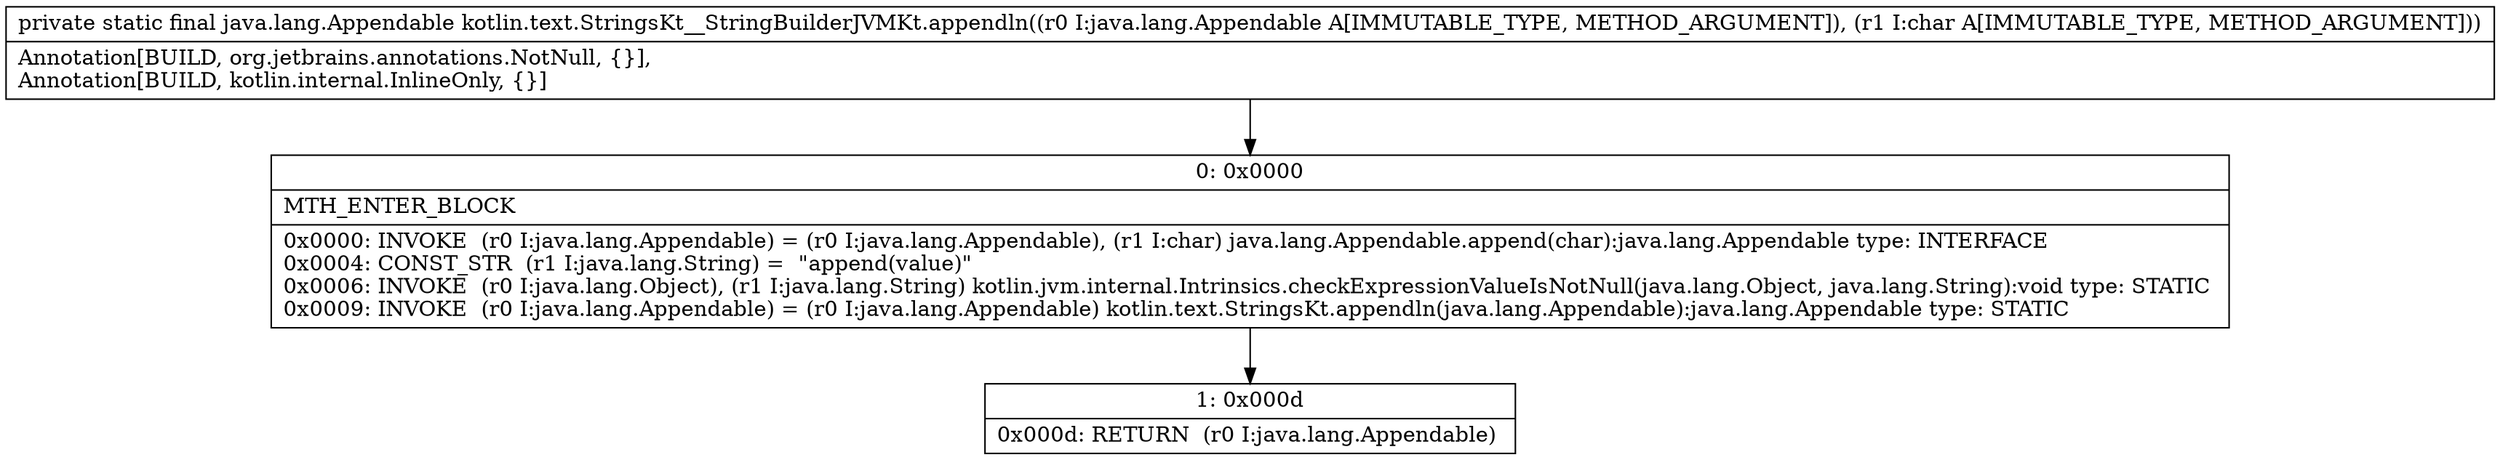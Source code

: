 digraph "CFG forkotlin.text.StringsKt__StringBuilderJVMKt.appendln(Ljava\/lang\/Appendable;C)Ljava\/lang\/Appendable;" {
Node_0 [shape=record,label="{0\:\ 0x0000|MTH_ENTER_BLOCK\l|0x0000: INVOKE  (r0 I:java.lang.Appendable) = (r0 I:java.lang.Appendable), (r1 I:char) java.lang.Appendable.append(char):java.lang.Appendable type: INTERFACE \l0x0004: CONST_STR  (r1 I:java.lang.String) =  \"append(value)\" \l0x0006: INVOKE  (r0 I:java.lang.Object), (r1 I:java.lang.String) kotlin.jvm.internal.Intrinsics.checkExpressionValueIsNotNull(java.lang.Object, java.lang.String):void type: STATIC \l0x0009: INVOKE  (r0 I:java.lang.Appendable) = (r0 I:java.lang.Appendable) kotlin.text.StringsKt.appendln(java.lang.Appendable):java.lang.Appendable type: STATIC \l}"];
Node_1 [shape=record,label="{1\:\ 0x000d|0x000d: RETURN  (r0 I:java.lang.Appendable) \l}"];
MethodNode[shape=record,label="{private static final java.lang.Appendable kotlin.text.StringsKt__StringBuilderJVMKt.appendln((r0 I:java.lang.Appendable A[IMMUTABLE_TYPE, METHOD_ARGUMENT]), (r1 I:char A[IMMUTABLE_TYPE, METHOD_ARGUMENT]))  | Annotation[BUILD, org.jetbrains.annotations.NotNull, \{\}], \lAnnotation[BUILD, kotlin.internal.InlineOnly, \{\}]\l}"];
MethodNode -> Node_0;
Node_0 -> Node_1;
}

